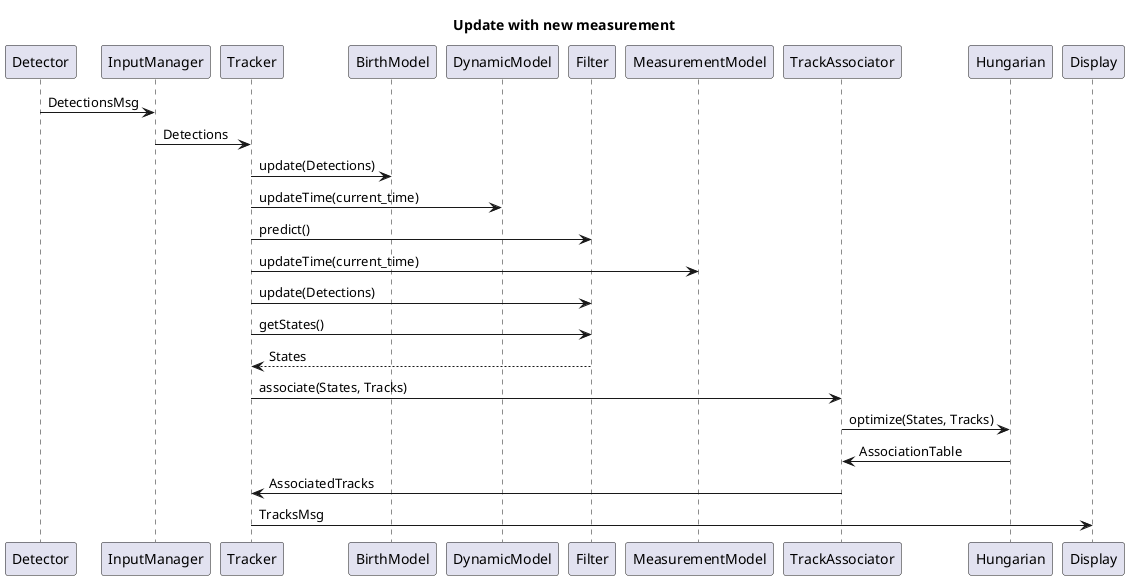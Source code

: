@startuml
title Update with new measurement

Detector -> InputManager: DetectionsMsg

InputManager -> Tracker: Detections

Tracker -> BirthModel: update(Detections)


Tracker -> DynamicModel: updateTime(current_time)
Tracker -> Filter: predict()

Tracker -> MeasurementModel: updateTime(current_time)
Tracker -> Filter: update(Detections)

Tracker -> Filter: getStates()
Filter --> Tracker: States

Tracker -> TrackAssociator: associate(States, Tracks)
TrackAssociator -> Hungarian: optimize(States, Tracks)
Hungarian -> TrackAssociator: AssociationTable
TrackAssociator -> Tracker: AssociatedTracks

Tracker -> Display: TracksMsg
@enduml
